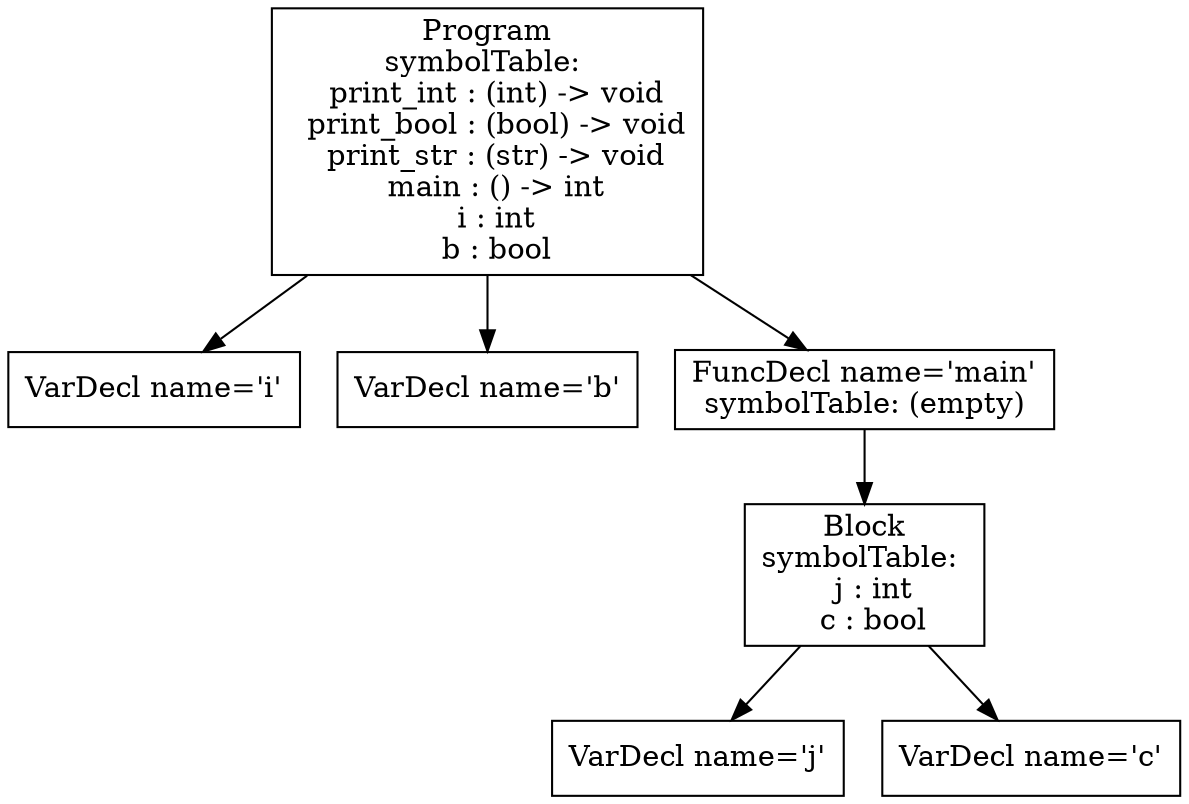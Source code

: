 digraph AST {
1 [shape=box, label="VarDecl name='i'"];
2 [shape=box, label="VarDecl name='b'"];
5 [shape=box, label="VarDecl name='j'"];
6 [shape=box, label="VarDecl name='c'"];
4 [shape=box, label="Block\nsymbolTable: \n  j : int\n  c : bool"];
4 -> 5;
4 -> 6;
3 [shape=box, label="FuncDecl name='main'\nsymbolTable: (empty)"];
3 -> 4;
0 [shape=box, label="Program\nsymbolTable: \n  print_int : (int) -> void\n  print_bool : (bool) -> void\n  print_str : (str) -> void\n  main : () -> int\n  i : int\n  b : bool"];
0 -> 1;
0 -> 2;
0 -> 3;
}
